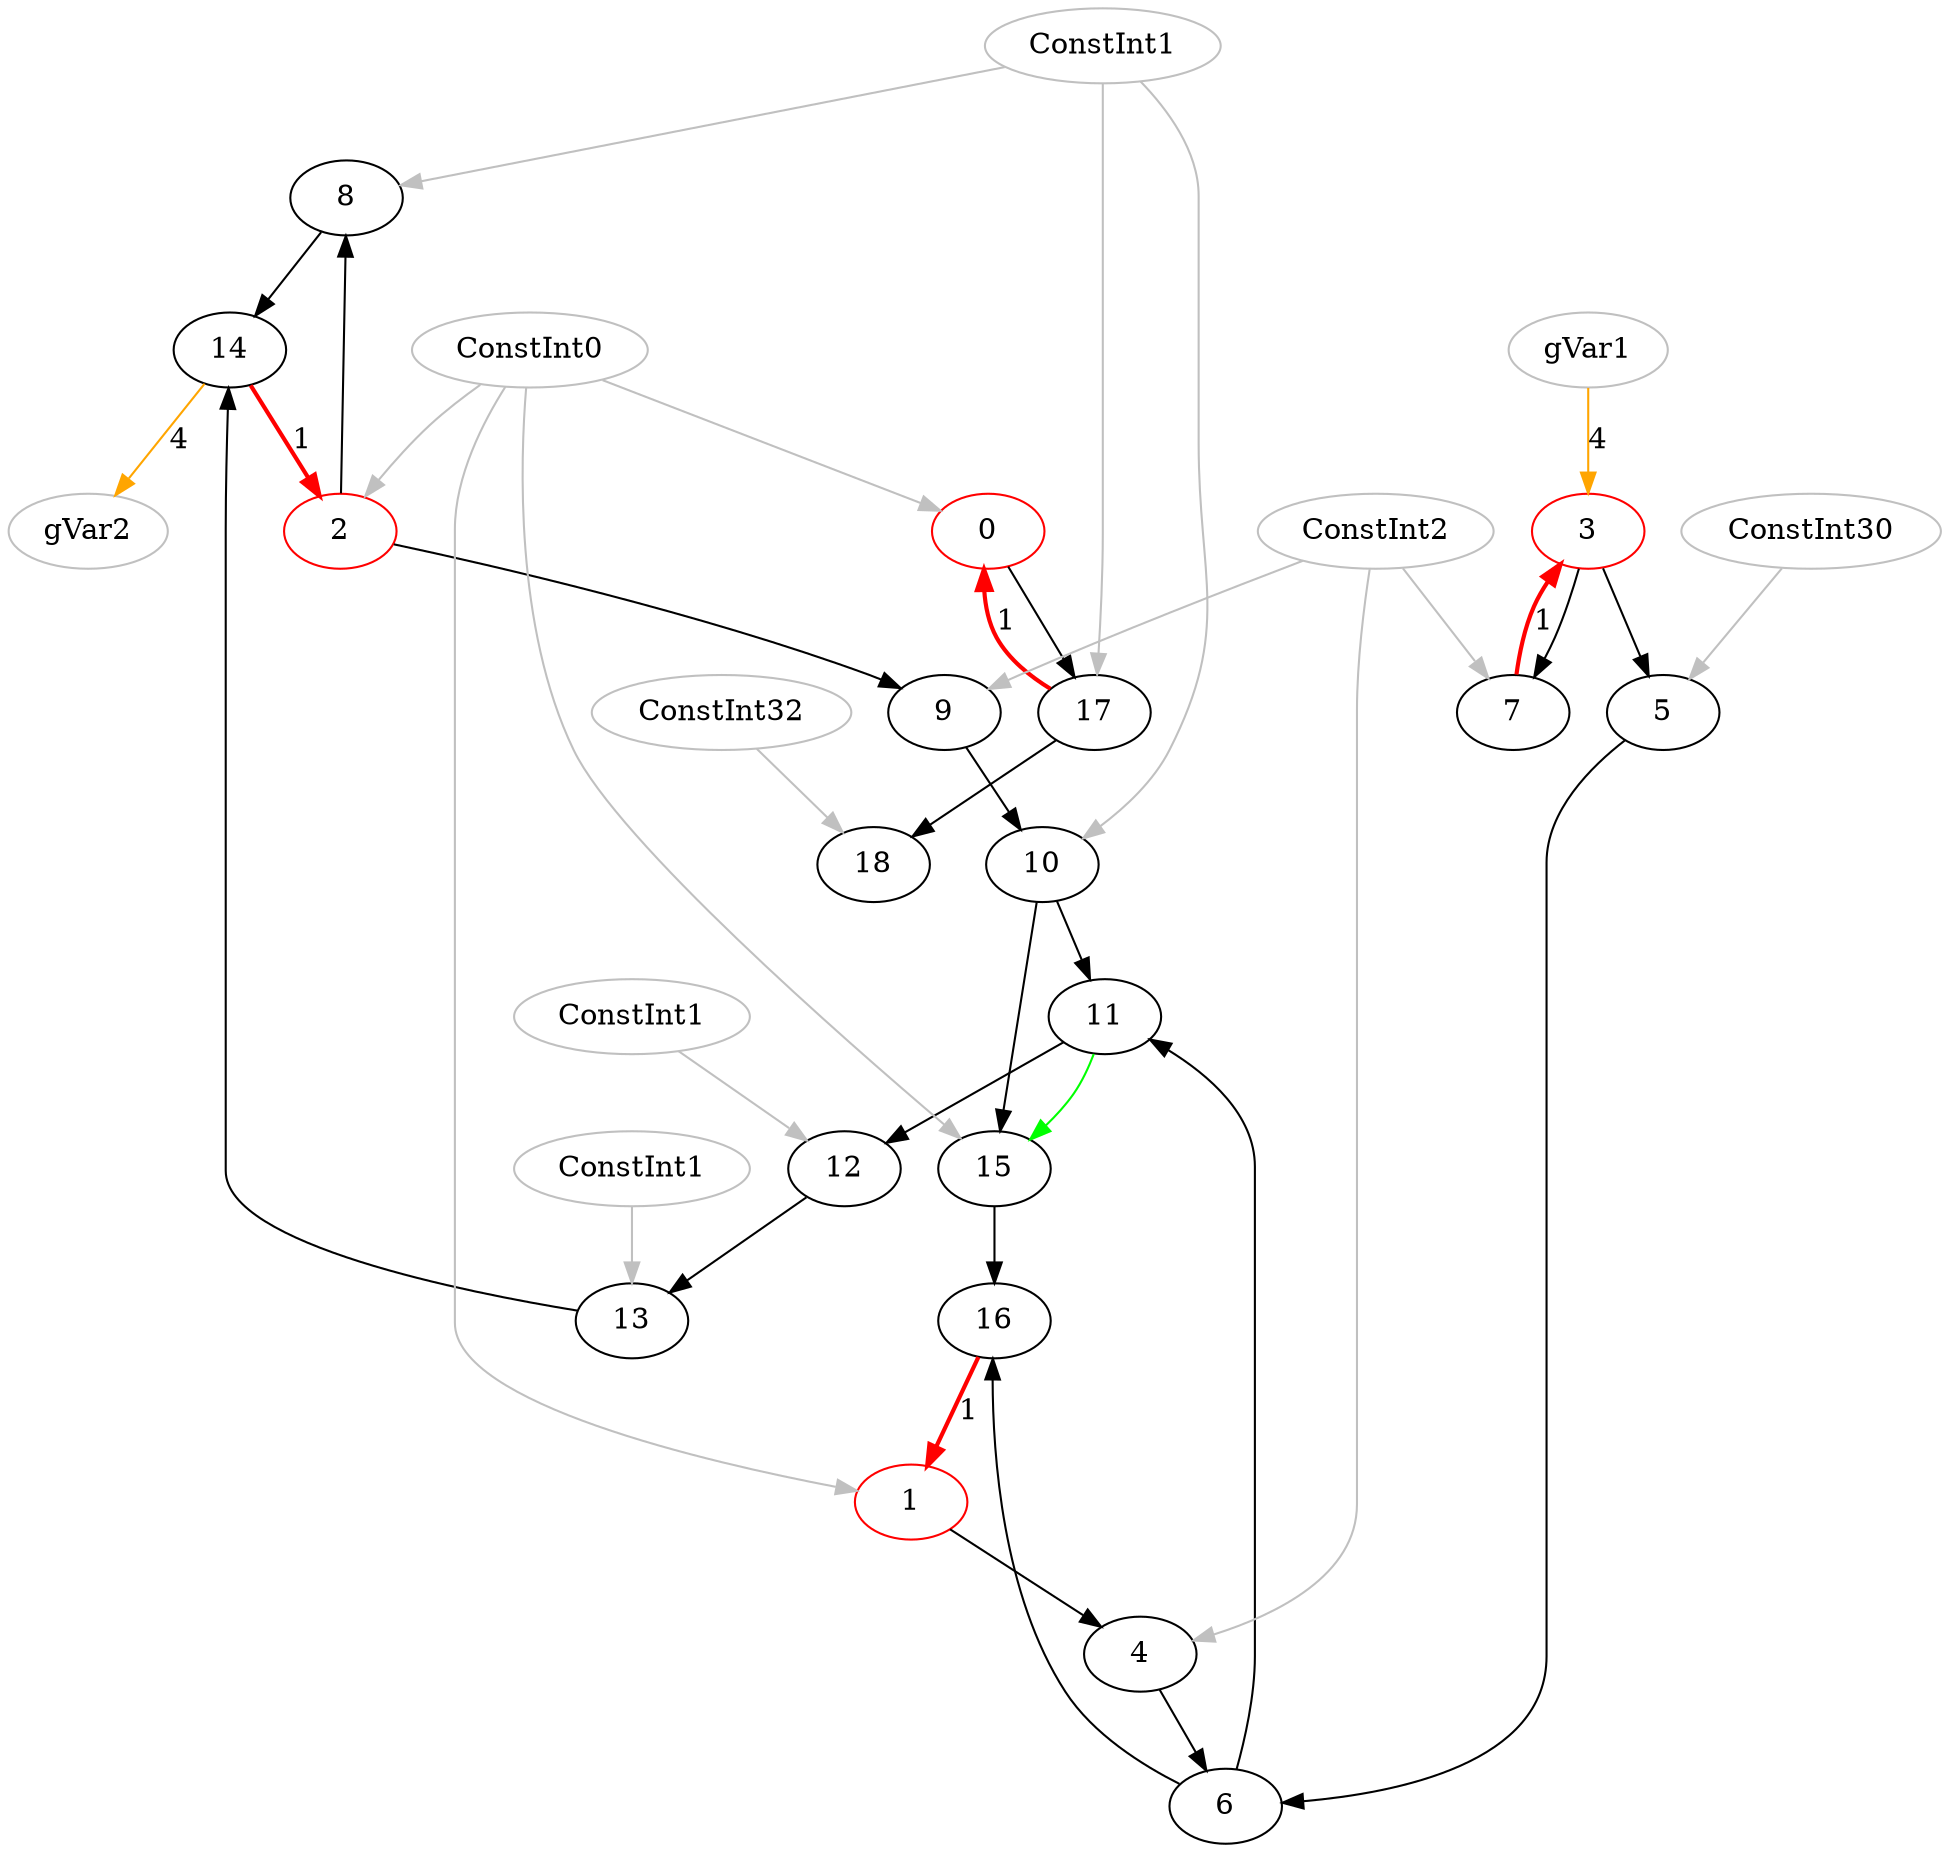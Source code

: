 digraph loop_32 { 
{
0 [color=red, label="0"];

1 [color=red, label="1"];

2 [color=red, label="2"];

3 [color=red, label="3"];

4 [color=black, label="4"];

5 [color=black, label="5"];

6 [color=black, label="6"];

7 [color=black, label="7"];

8 [color=black, label="8"];

9 [color=black, label="9"];

10 [color=black, label="10"];

11 [color=black, label="11"];

12 [color=black, label="12"];

13 [color=black, label="13"];

14 [color=black, label="14"];

15 [color=black, label="15"];

16 [color=black, label="16"];

17 [color=black, label="17"];

18 [color=black, label="18"];

19 [color=gray, label="ConstInt0"];

20 [color=gray, label="gVar1"];

23 [color=gray, label="ConstInt2"];

24 [color=gray, label="ConstInt30"];

25 [color=gray, label="ConstInt1"];

26 [color=gray, label="ConstInt1"];

27 [color=gray, label="ConstInt1"];

28 [color=gray, label="ConstInt32"];

129 [color=gray, label="gVar2"];
19 -> 0 [color=gray]
17 -> 0 [style=bold, color=red, label=1] 
19 -> 1 [color=gray]
16 -> 1 [style=bold, color=red, label=1] 
19 -> 2 [color=gray]
14 -> 2 [style=bold, color=red, label=1] 
20 -> 3 [color=orange, label=4] 
7 -> 3 [style=bold, color=red, label=1] 
1 -> 4
23 -> 4 [color=gray]
3 -> 5
24 -> 5 [color=gray]
5 -> 6
4 -> 6
3 -> 7
23 -> 7 [color=gray]
2 -> 8
25 -> 8 [color=gray]
2 -> 9
23 -> 9 [color=gray]
9 -> 10
25 -> 10 [color=gray]
6 -> 11
10 -> 11
11 -> 12
26 -> 12 [color=gray]
27 -> 13 [color=gray]
12 -> 13
8 -> 14
13 -> 14
11 -> 15 [color=green ]
19 -> 15 [color=gray]
10 -> 15
6 -> 16
15 -> 16
0 -> 17
25 -> 17 [color=gray]
17 -> 18
28 -> 18 [color=gray]
14 -> 129 [color=orange, label=4] 

}

}